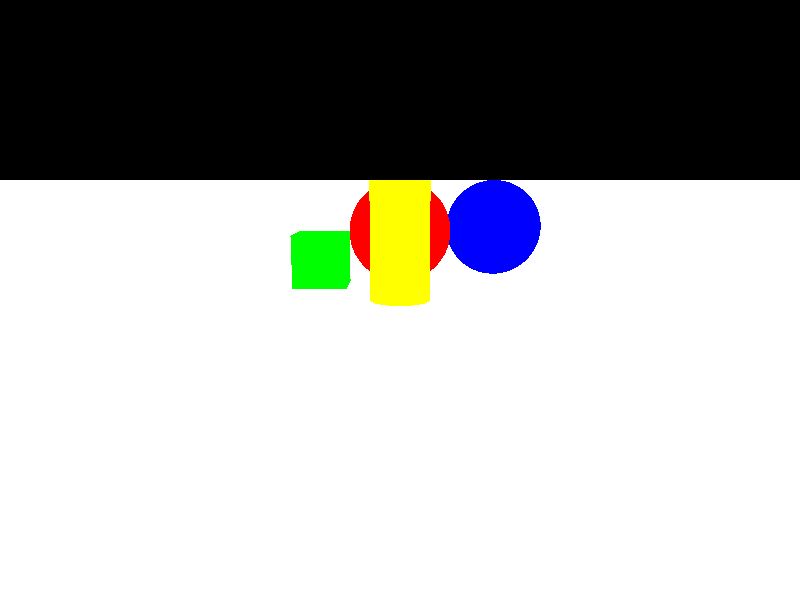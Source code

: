 // Rozszerzona scena w Pov-Ray

camera {
  location <0, 2, -10>
  look_at <0, 0, 0>
}

light_source {
  <2, 4, -10>
  color rgb <1, 1, 1>
}

sphere {
  <0, 1, 2>, 1
  texture {
    pigment { color rgb <1, 0, 0> }
  }
}

sphere {
  <2, 1, 3>, 1
  texture {
    pigment { color rgb <0, 0, 1> }
  }
}

box {
  < -2, 0, 1>, < -1, 1, 2>  // min corner, max corner
  texture {
    pigment { color rgb <0, 1, 0> }
  }
}

cylinder {
  <0, 0, 0>, <0, 2, 0>, 0.5 // base, cap, radius
  texture {
    pigment { color rgb <1, 1, 0> }
  }
}

plane {
  <0, 1, 0>, -1
  texture {
    pigment { color rgb <1, 1, 1> }
  }
}
